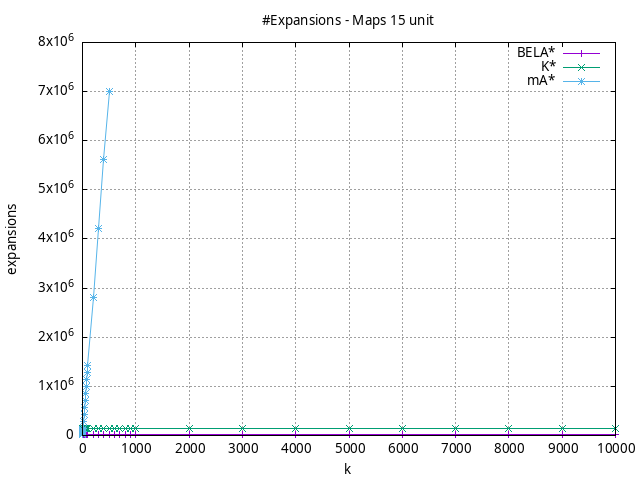#!/usr/bin/gnuplot
# -*- coding: utf-8 -*-
#
# results/maps/unit/15/random512-15.heuristic.unit.expansions.gnuplot
#
# Started on 04/07/2024 22:03:16
# Author: Carlos Linares López
set grid
set xlabel "k"
set ylabel "expansions"

set title "#Expansions - Maps 15 unit"

set terminal png enhanced font "Ariel,10"
set output 'random512-15.heuristic.unit.expansions.png'

plot "-" title "BELA*"      with linesp, "-" title "K*"      with linesp, "-" title "mA*"      with linesp

	1 15438.31
	2 15439.31
	3 15440.32
	4 15441.19
	5 15441.97
	6 15442.54
	7 15443.48
	8 15443.81
	9 15444.33
	10 15444.75
	20 15447.94
	30 15449.56
	40 15451.13
	50 15452.09
	60 15452.73
	70 15453.72
	80 15454.5
	90 15455.02
	100 15455.67
	200 15459.19
	300 15461.3
	400 15463.3
	500 15464.94
	600 15466.27
	700 15467.29
	800 15468.09
	900 15468.68
	1000 15469.29
	2000 15473.96
	3000 15476.61
	4000 15478.79
	5000 15480.34
	6000 15481.9
	7000 15482.8
	8000 15483.92
	9000 15485.22
	10000 15485.72
end
	1 15831.51
	2 111442.25
	3 132045.13
	4 142281.66
	5 142281.66
	6 142281.66
	7 142281.66
	8 142281.66
	9 142281.66
	10 142281.66
	20 142281.66
	30 142281.66
	40 142281.66
	50 142281.66
	60 142281.66
	70 142281.66
	80 142281.66
	90 142281.66
	100 142281.66
	200 142281.66
	300 142281.66
	400 142281.66
	500 142281.66
	600 142281.66
	700 142281.66
	800 142281.66
	900 142281.66
	1000 142281.66
	2000 142281.66
	3000 142281.66
	4000 142281.66
	5000 142281.66
	6000 142281.66
	7000 142281.66
	8000 142281.66
	9000 142281.66
	10000 142281.66
end
	1 15438.31
	2 30100.52
	3 44598.6
	4 59045.56
	5 73454.92
	6 87835.35
	7 102194.76
	8 116533.18
	9 130864.16
	10 145179.58
	20 287786.63
	30 429819.12
	40 571481.44
	50 712873.4
	60 854088.7
	70 995110.15
	80 1135983.04
	90 1276686.84
	100 1417279.15
	200 2818768.43
	300 4215690.53
	400 5609207.99
	500 7000483.8
end

